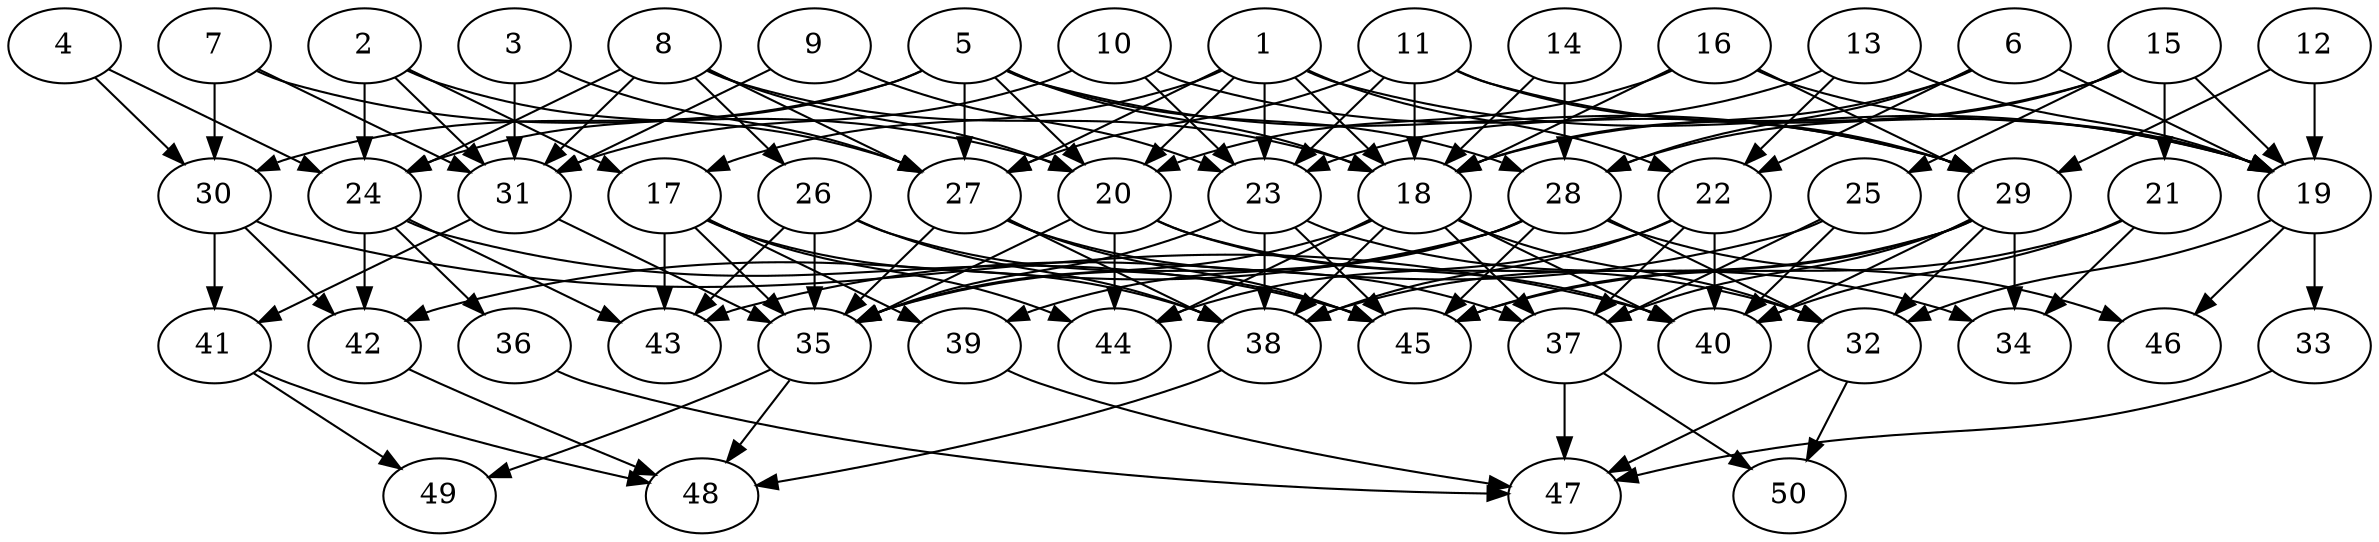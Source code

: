// DAG automatically generated by daggen at Thu Oct  3 14:07:57 2019
// ./daggen --dot -n 50 --ccr 0.4 --fat 0.7 --regular 0.9 --density 0.5 --mindata 5242880 --maxdata 52428800 
digraph G {
  1 [size="21094400", alpha="0.19", expect_size="8437760"] 
  1 -> 17 [size ="8437760"]
  1 -> 18 [size ="8437760"]
  1 -> 19 [size ="8437760"]
  1 -> 20 [size ="8437760"]
  1 -> 22 [size ="8437760"]
  1 -> 23 [size ="8437760"]
  1 -> 27 [size ="8437760"]
  2 [size="116183040", alpha="0.17", expect_size="46473216"] 
  2 -> 17 [size ="46473216"]
  2 -> 24 [size ="46473216"]
  2 -> 27 [size ="46473216"]
  2 -> 31 [size ="46473216"]
  3 [size="50652160", alpha="0.10", expect_size="20260864"] 
  3 -> 27 [size ="20260864"]
  3 -> 31 [size ="20260864"]
  4 [size="85813760", alpha="0.09", expect_size="34325504"] 
  4 -> 24 [size ="34325504"]
  4 -> 30 [size ="34325504"]
  5 [size="19973120", alpha="0.19", expect_size="7989248"] 
  5 -> 18 [size ="7989248"]
  5 -> 20 [size ="7989248"]
  5 -> 24 [size ="7989248"]
  5 -> 27 [size ="7989248"]
  5 -> 28 [size ="7989248"]
  5 -> 29 [size ="7989248"]
  5 -> 30 [size ="7989248"]
  6 [size="72317440", alpha="0.19", expect_size="28926976"] 
  6 -> 18 [size ="28926976"]
  6 -> 19 [size ="28926976"]
  6 -> 22 [size ="28926976"]
  6 -> 28 [size ="28926976"]
  7 [size="27409920", alpha="0.02", expect_size="10963968"] 
  7 -> 20 [size ="10963968"]
  7 -> 30 [size ="10963968"]
  7 -> 31 [size ="10963968"]
  8 [size="90135040", alpha="0.19", expect_size="36054016"] 
  8 -> 18 [size ="36054016"]
  8 -> 20 [size ="36054016"]
  8 -> 24 [size ="36054016"]
  8 -> 26 [size ="36054016"]
  8 -> 27 [size ="36054016"]
  8 -> 31 [size ="36054016"]
  9 [size="72947200", alpha="0.13", expect_size="29178880"] 
  9 -> 23 [size ="29178880"]
  9 -> 31 [size ="29178880"]
  10 [size="59187200", alpha="0.03", expect_size="23674880"] 
  10 -> 23 [size ="23674880"]
  10 -> 29 [size ="23674880"]
  10 -> 31 [size ="23674880"]
  11 [size="89172480", alpha="0.17", expect_size="35668992"] 
  11 -> 18 [size ="35668992"]
  11 -> 19 [size ="35668992"]
  11 -> 23 [size ="35668992"]
  11 -> 27 [size ="35668992"]
  11 -> 29 [size ="35668992"]
  12 [size="83284480", alpha="0.07", expect_size="33313792"] 
  12 -> 19 [size ="33313792"]
  12 -> 29 [size ="33313792"]
  13 [size="66608640", alpha="0.19", expect_size="26643456"] 
  13 -> 19 [size ="26643456"]
  13 -> 22 [size ="26643456"]
  13 -> 23 [size ="26643456"]
  14 [size="128455680", alpha="0.18", expect_size="51382272"] 
  14 -> 18 [size ="51382272"]
  14 -> 28 [size ="51382272"]
  15 [size="64348160", alpha="0.13", expect_size="25739264"] 
  15 -> 18 [size ="25739264"]
  15 -> 19 [size ="25739264"]
  15 -> 21 [size ="25739264"]
  15 -> 25 [size ="25739264"]
  15 -> 28 [size ="25739264"]
  16 [size="60861440", alpha="0.03", expect_size="24344576"] 
  16 -> 18 [size ="24344576"]
  16 -> 19 [size ="24344576"]
  16 -> 20 [size ="24344576"]
  16 -> 29 [size ="24344576"]
  17 [size="52124160", alpha="0.12", expect_size="20849664"] 
  17 -> 35 [size ="20849664"]
  17 -> 38 [size ="20849664"]
  17 -> 39 [size ="20849664"]
  17 -> 43 [size ="20849664"]
  17 -> 44 [size ="20849664"]
  18 [size="65984000", alpha="0.02", expect_size="26393600"] 
  18 -> 32 [size ="26393600"]
  18 -> 35 [size ="26393600"]
  18 -> 37 [size ="26393600"]
  18 -> 38 [size ="26393600"]
  18 -> 40 [size ="26393600"]
  18 -> 44 [size ="26393600"]
  19 [size="62899200", alpha="0.15", expect_size="25159680"] 
  19 -> 32 [size ="25159680"]
  19 -> 33 [size ="25159680"]
  19 -> 46 [size ="25159680"]
  20 [size="18785280", alpha="0.20", expect_size="7514112"] 
  20 -> 32 [size ="7514112"]
  20 -> 35 [size ="7514112"]
  20 -> 40 [size ="7514112"]
  20 -> 44 [size ="7514112"]
  21 [size="36131840", alpha="0.05", expect_size="14452736"] 
  21 -> 34 [size ="14452736"]
  21 -> 40 [size ="14452736"]
  21 -> 45 [size ="14452736"]
  22 [size="17241600", alpha="0.08", expect_size="6896640"] 
  22 -> 37 [size ="6896640"]
  22 -> 38 [size ="6896640"]
  22 -> 40 [size ="6896640"]
  22 -> 44 [size ="6896640"]
  23 [size="56660480", alpha="0.17", expect_size="22664192"] 
  23 -> 34 [size ="22664192"]
  23 -> 35 [size ="22664192"]
  23 -> 38 [size ="22664192"]
  23 -> 45 [size ="22664192"]
  24 [size="51097600", alpha="0.19", expect_size="20439040"] 
  24 -> 36 [size ="20439040"]
  24 -> 42 [size ="20439040"]
  24 -> 43 [size ="20439040"]
  24 -> 45 [size ="20439040"]
  25 [size="40826880", alpha="0.02", expect_size="16330752"] 
  25 -> 37 [size ="16330752"]
  25 -> 40 [size ="16330752"]
  25 -> 43 [size ="16330752"]
  26 [size="120422400", alpha="0.15", expect_size="48168960"] 
  26 -> 35 [size ="48168960"]
  26 -> 38 [size ="48168960"]
  26 -> 43 [size ="48168960"]
  26 -> 45 [size ="48168960"]
  27 [size="22743040", alpha="0.10", expect_size="9097216"] 
  27 -> 35 [size ="9097216"]
  27 -> 37 [size ="9097216"]
  27 -> 38 [size ="9097216"]
  27 -> 45 [size ="9097216"]
  28 [size="93862400", alpha="0.19", expect_size="37544960"] 
  28 -> 32 [size ="37544960"]
  28 -> 35 [size ="37544960"]
  28 -> 39 [size ="37544960"]
  28 -> 42 [size ="37544960"]
  28 -> 45 [size ="37544960"]
  28 -> 46 [size ="37544960"]
  29 [size="107722240", alpha="0.17", expect_size="43088896"] 
  29 -> 32 [size ="43088896"]
  29 -> 34 [size ="43088896"]
  29 -> 37 [size ="43088896"]
  29 -> 38 [size ="43088896"]
  29 -> 40 [size ="43088896"]
  29 -> 45 [size ="43088896"]
  30 [size="80601600", alpha="0.03", expect_size="32240640"] 
  30 -> 40 [size ="32240640"]
  30 -> 41 [size ="32240640"]
  30 -> 42 [size ="32240640"]
  31 [size="78064640", alpha="0.03", expect_size="31225856"] 
  31 -> 35 [size ="31225856"]
  31 -> 41 [size ="31225856"]
  32 [size="108098560", alpha="0.14", expect_size="43239424"] 
  32 -> 47 [size ="43239424"]
  32 -> 50 [size ="43239424"]
  33 [size="37849600", alpha="0.14", expect_size="15139840"] 
  33 -> 47 [size ="15139840"]
  34 [size="22830080", alpha="0.14", expect_size="9132032"] 
  35 [size="17784320", alpha="0.02", expect_size="7113728"] 
  35 -> 48 [size ="7113728"]
  35 -> 49 [size ="7113728"]
  36 [size="29580800", alpha="0.19", expect_size="11832320"] 
  36 -> 47 [size ="11832320"]
  37 [size="117429760", alpha="0.02", expect_size="46971904"] 
  37 -> 47 [size ="46971904"]
  37 -> 50 [size ="46971904"]
  38 [size="59706880", alpha="0.14", expect_size="23882752"] 
  38 -> 48 [size ="23882752"]
  39 [size="51402240", alpha="0.15", expect_size="20560896"] 
  39 -> 47 [size ="20560896"]
  40 [size="34396160", alpha="0.16", expect_size="13758464"] 
  41 [size="54766080", alpha="0.02", expect_size="21906432"] 
  41 -> 48 [size ="21906432"]
  41 -> 49 [size ="21906432"]
  42 [size="70617600", alpha="0.08", expect_size="28247040"] 
  42 -> 48 [size ="28247040"]
  43 [size="34163200", alpha="0.01", expect_size="13665280"] 
  44 [size="116869120", alpha="0.01", expect_size="46747648"] 
  45 [size="80189440", alpha="0.06", expect_size="32075776"] 
  46 [size="93335040", alpha="0.09", expect_size="37334016"] 
  47 [size="86090240", alpha="0.13", expect_size="34436096"] 
  48 [size="97479680", alpha="0.11", expect_size="38991872"] 
  49 [size="62407680", alpha="0.06", expect_size="24963072"] 
  50 [size="30676480", alpha="0.11", expect_size="12270592"] 
}
